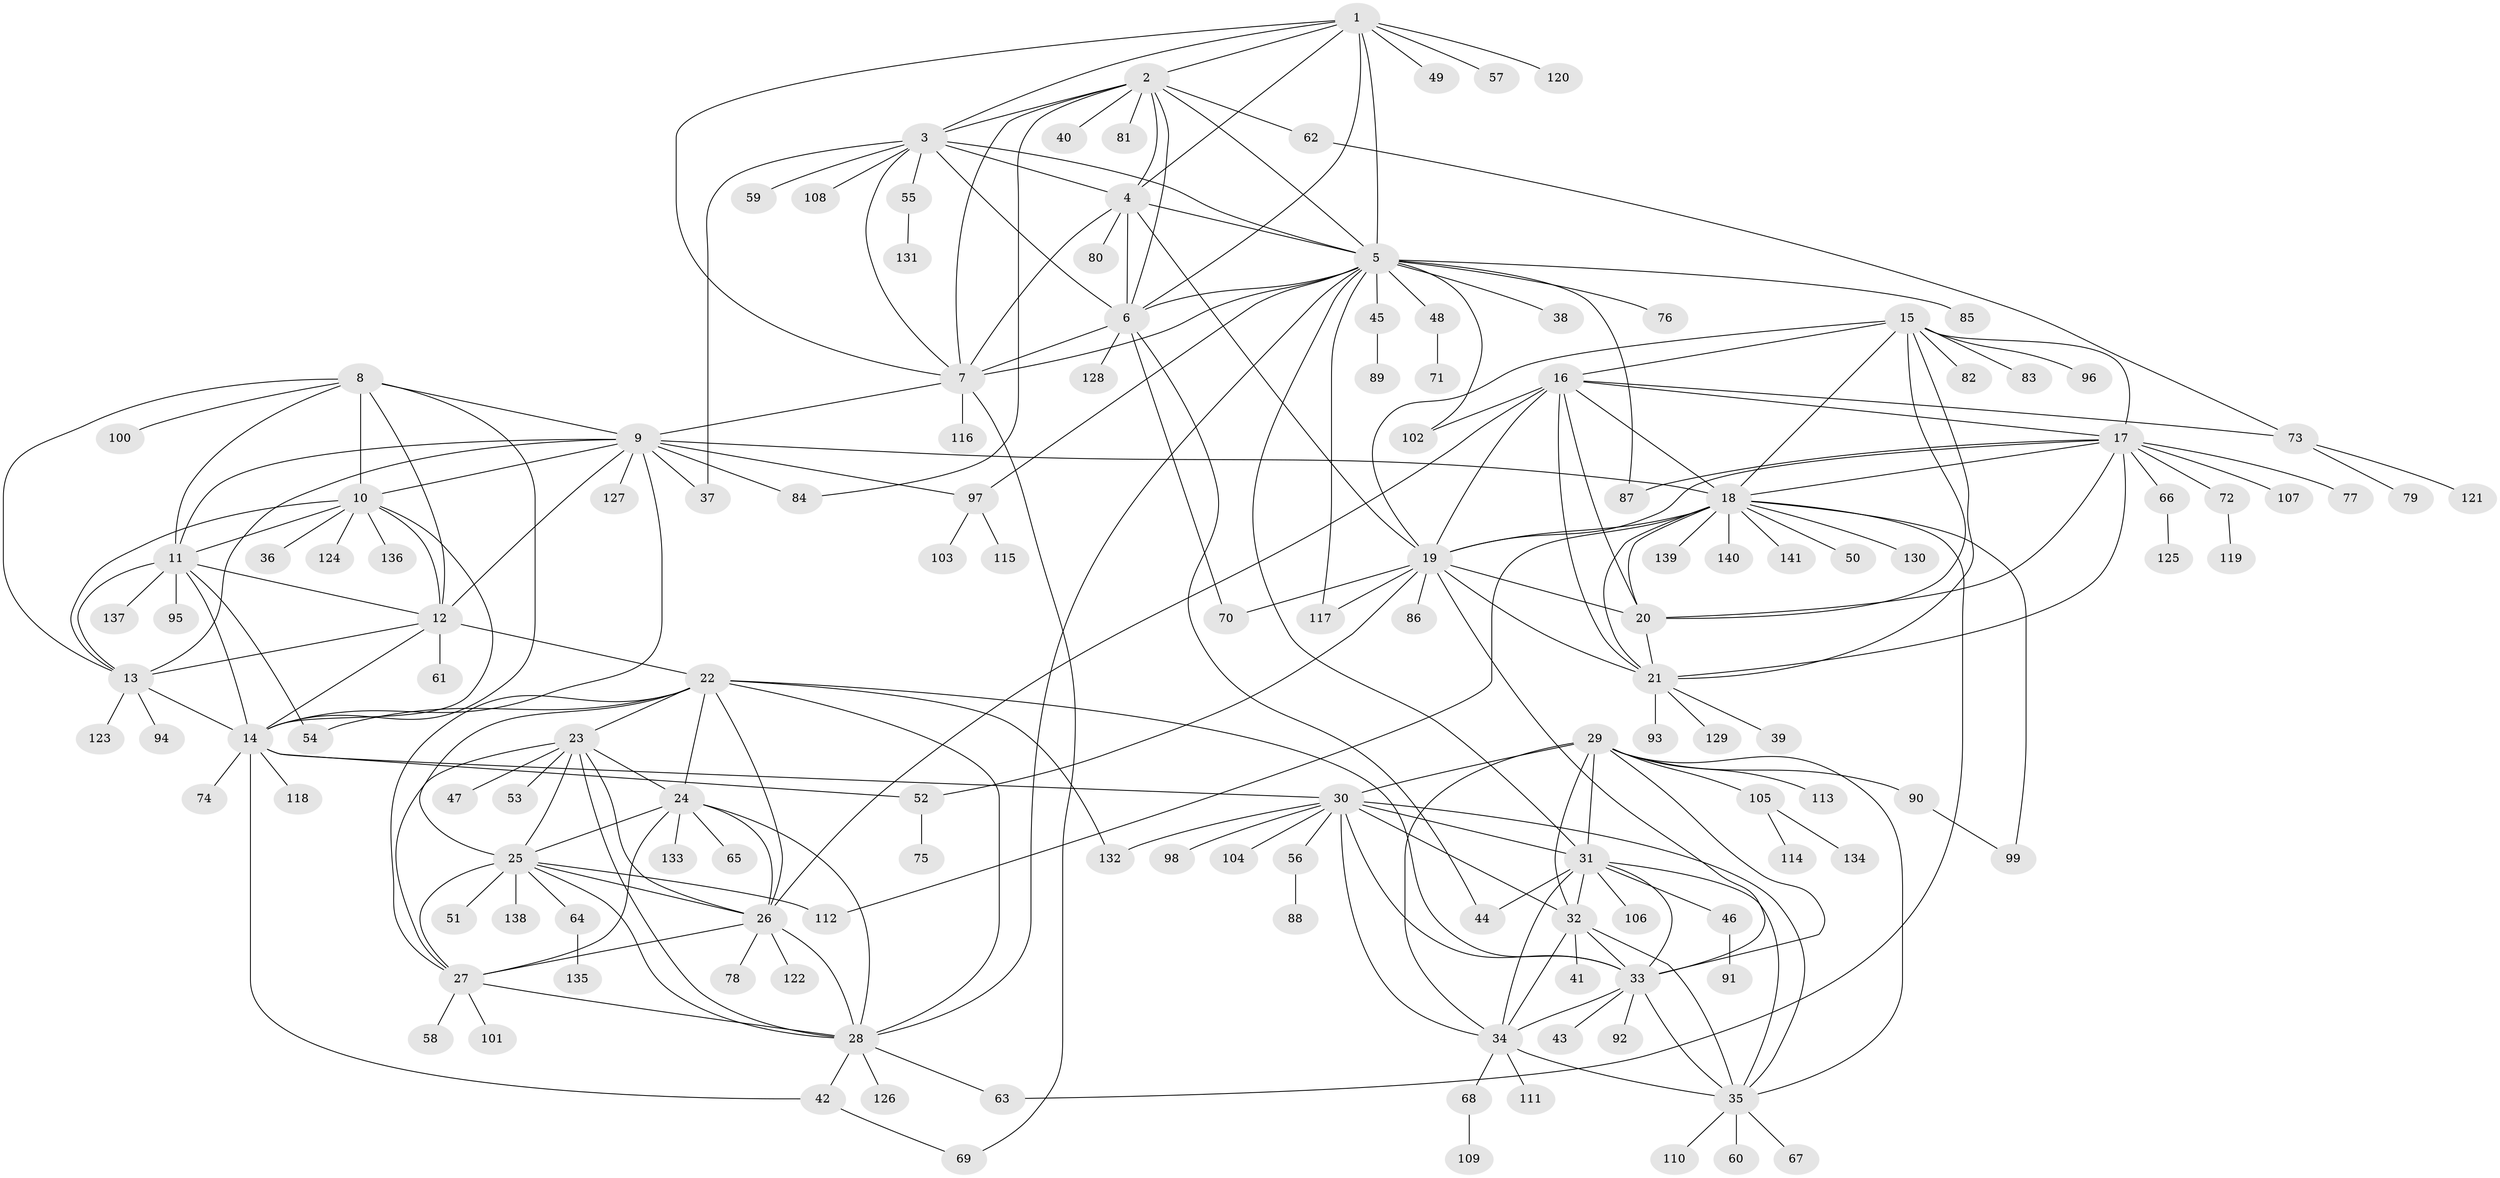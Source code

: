 // Generated by graph-tools (version 1.1) at 2025/26/03/09/25 03:26:43]
// undirected, 141 vertices, 238 edges
graph export_dot {
graph [start="1"]
  node [color=gray90,style=filled];
  1;
  2;
  3;
  4;
  5;
  6;
  7;
  8;
  9;
  10;
  11;
  12;
  13;
  14;
  15;
  16;
  17;
  18;
  19;
  20;
  21;
  22;
  23;
  24;
  25;
  26;
  27;
  28;
  29;
  30;
  31;
  32;
  33;
  34;
  35;
  36;
  37;
  38;
  39;
  40;
  41;
  42;
  43;
  44;
  45;
  46;
  47;
  48;
  49;
  50;
  51;
  52;
  53;
  54;
  55;
  56;
  57;
  58;
  59;
  60;
  61;
  62;
  63;
  64;
  65;
  66;
  67;
  68;
  69;
  70;
  71;
  72;
  73;
  74;
  75;
  76;
  77;
  78;
  79;
  80;
  81;
  82;
  83;
  84;
  85;
  86;
  87;
  88;
  89;
  90;
  91;
  92;
  93;
  94;
  95;
  96;
  97;
  98;
  99;
  100;
  101;
  102;
  103;
  104;
  105;
  106;
  107;
  108;
  109;
  110;
  111;
  112;
  113;
  114;
  115;
  116;
  117;
  118;
  119;
  120;
  121;
  122;
  123;
  124;
  125;
  126;
  127;
  128;
  129;
  130;
  131;
  132;
  133;
  134;
  135;
  136;
  137;
  138;
  139;
  140;
  141;
  1 -- 2;
  1 -- 3;
  1 -- 4;
  1 -- 5;
  1 -- 6;
  1 -- 7;
  1 -- 49;
  1 -- 57;
  1 -- 120;
  2 -- 3;
  2 -- 4;
  2 -- 5;
  2 -- 6;
  2 -- 7;
  2 -- 40;
  2 -- 62;
  2 -- 81;
  2 -- 84;
  3 -- 4;
  3 -- 5;
  3 -- 6;
  3 -- 7;
  3 -- 37;
  3 -- 55;
  3 -- 59;
  3 -- 108;
  4 -- 5;
  4 -- 6;
  4 -- 7;
  4 -- 19;
  4 -- 80;
  5 -- 6;
  5 -- 7;
  5 -- 28;
  5 -- 31;
  5 -- 38;
  5 -- 45;
  5 -- 48;
  5 -- 76;
  5 -- 85;
  5 -- 87;
  5 -- 97;
  5 -- 102;
  5 -- 117;
  6 -- 7;
  6 -- 44;
  6 -- 70;
  6 -- 128;
  7 -- 9;
  7 -- 69;
  7 -- 116;
  8 -- 9;
  8 -- 10;
  8 -- 11;
  8 -- 12;
  8 -- 13;
  8 -- 14;
  8 -- 100;
  9 -- 10;
  9 -- 11;
  9 -- 12;
  9 -- 13;
  9 -- 14;
  9 -- 18;
  9 -- 37;
  9 -- 84;
  9 -- 97;
  9 -- 127;
  10 -- 11;
  10 -- 12;
  10 -- 13;
  10 -- 14;
  10 -- 36;
  10 -- 124;
  10 -- 136;
  11 -- 12;
  11 -- 13;
  11 -- 14;
  11 -- 54;
  11 -- 95;
  11 -- 137;
  12 -- 13;
  12 -- 14;
  12 -- 22;
  12 -- 61;
  13 -- 14;
  13 -- 94;
  13 -- 123;
  14 -- 30;
  14 -- 42;
  14 -- 52;
  14 -- 74;
  14 -- 118;
  15 -- 16;
  15 -- 17;
  15 -- 18;
  15 -- 19;
  15 -- 20;
  15 -- 21;
  15 -- 82;
  15 -- 83;
  15 -- 96;
  16 -- 17;
  16 -- 18;
  16 -- 19;
  16 -- 20;
  16 -- 21;
  16 -- 26;
  16 -- 73;
  16 -- 102;
  17 -- 18;
  17 -- 19;
  17 -- 20;
  17 -- 21;
  17 -- 66;
  17 -- 72;
  17 -- 77;
  17 -- 87;
  17 -- 107;
  18 -- 19;
  18 -- 20;
  18 -- 21;
  18 -- 50;
  18 -- 63;
  18 -- 99;
  18 -- 112;
  18 -- 130;
  18 -- 139;
  18 -- 140;
  18 -- 141;
  19 -- 20;
  19 -- 21;
  19 -- 33;
  19 -- 52;
  19 -- 70;
  19 -- 86;
  19 -- 117;
  20 -- 21;
  21 -- 39;
  21 -- 93;
  21 -- 129;
  22 -- 23;
  22 -- 24;
  22 -- 25;
  22 -- 26;
  22 -- 27;
  22 -- 28;
  22 -- 33;
  22 -- 54;
  22 -- 132;
  23 -- 24;
  23 -- 25;
  23 -- 26;
  23 -- 27;
  23 -- 28;
  23 -- 47;
  23 -- 53;
  24 -- 25;
  24 -- 26;
  24 -- 27;
  24 -- 28;
  24 -- 65;
  24 -- 133;
  25 -- 26;
  25 -- 27;
  25 -- 28;
  25 -- 51;
  25 -- 64;
  25 -- 112;
  25 -- 138;
  26 -- 27;
  26 -- 28;
  26 -- 78;
  26 -- 122;
  27 -- 28;
  27 -- 58;
  27 -- 101;
  28 -- 42;
  28 -- 63;
  28 -- 126;
  29 -- 30;
  29 -- 31;
  29 -- 32;
  29 -- 33;
  29 -- 34;
  29 -- 35;
  29 -- 90;
  29 -- 105;
  29 -- 113;
  30 -- 31;
  30 -- 32;
  30 -- 33;
  30 -- 34;
  30 -- 35;
  30 -- 56;
  30 -- 98;
  30 -- 104;
  30 -- 132;
  31 -- 32;
  31 -- 33;
  31 -- 34;
  31 -- 35;
  31 -- 44;
  31 -- 46;
  31 -- 106;
  32 -- 33;
  32 -- 34;
  32 -- 35;
  32 -- 41;
  33 -- 34;
  33 -- 35;
  33 -- 43;
  33 -- 92;
  34 -- 35;
  34 -- 68;
  34 -- 111;
  35 -- 60;
  35 -- 67;
  35 -- 110;
  42 -- 69;
  45 -- 89;
  46 -- 91;
  48 -- 71;
  52 -- 75;
  55 -- 131;
  56 -- 88;
  62 -- 73;
  64 -- 135;
  66 -- 125;
  68 -- 109;
  72 -- 119;
  73 -- 79;
  73 -- 121;
  90 -- 99;
  97 -- 103;
  97 -- 115;
  105 -- 114;
  105 -- 134;
}
